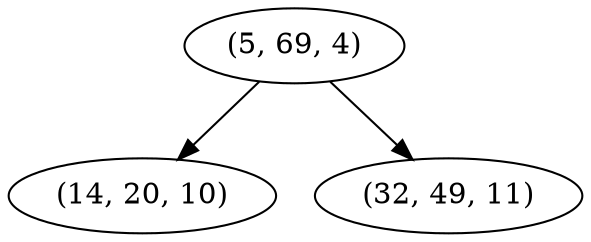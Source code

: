 digraph tree {
    "(5, 69, 4)";
    "(14, 20, 10)";
    "(32, 49, 11)";
    "(5, 69, 4)" -> "(14, 20, 10)";
    "(5, 69, 4)" -> "(32, 49, 11)";
}
